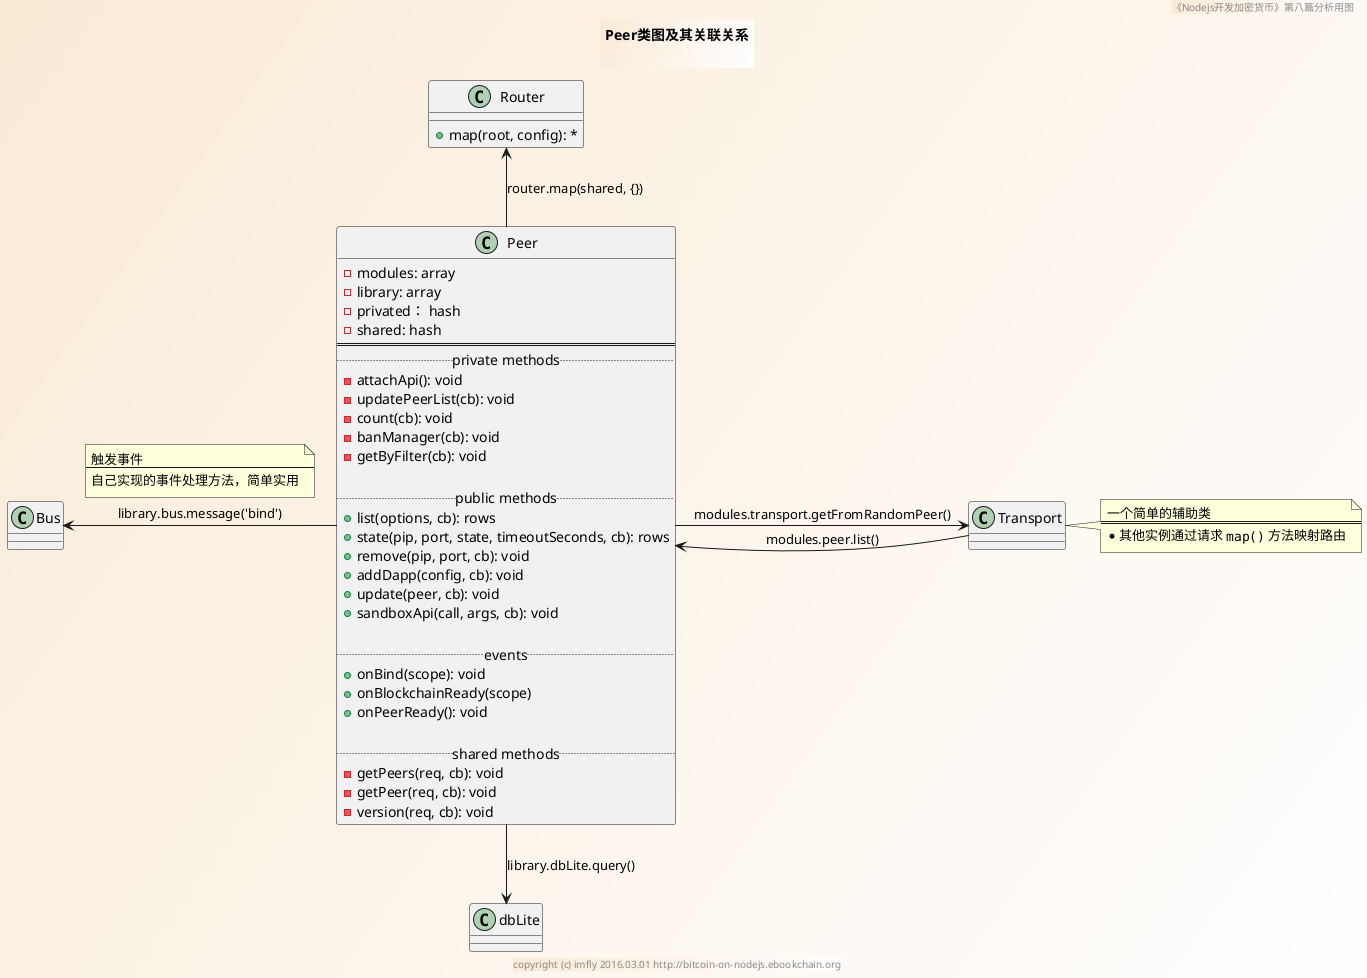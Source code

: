 @startuml ../../../styles/images/modules/peer/class.png
skinparam BorderColor #blue\9932CC
skinparam backgroundcolor AntiqueWhite/white

title
Peer类图及其关联关系

end title
footer copyright (c) imfly 2016.03.01 http://bitcoin-on-nodejs.ebookchain.org
header 《Nodejs开发加密货币》第八篇分析用图

' modules/Peer.js
Class Peer {
  - modules: array
  - library: array
  - privated： hash
  - shared: hash
  ====
  .. private methods ..
  -attachApi(): void
  -updatePeerList(cb): void
  -count(cb): void
  -banManager(cb): void
  -getByFilter(cb): void

  .. public methods ..
  +list(options, cb): rows
  +state(pip, port, state, timeoutSeconds, cb): rows
  +remove(pip, port, cb): void
  +addDapp(config, cb): void
  +update(peer, cb): void
  +sandboxApi(call, args, cb): void

  .. events ..
  +onBind(scope): void
  +onBlockchainReady(scope)
  +onPeerReady(): void

  .. shared methods..
  -getPeers(req, cb): void
  -getPeer(req, cb): void
  -version(req, cb): void
}

' helper/router.js
Class Router {
  +map(root, config): *
}

' relationship
Bus <- Peer: library.bus.message('bind')
note top on link
触发事件
--
自己实现的事件处理方法，简单实用
end note

Peer -> Transport: modules.transport.getFromRandomPeer()
Peer <- Transport: modules.peer.list()
Peer -up-> Router: router.map(shared, {})
note right
  一个简单的辅助类
  ====
  * 其他实例通过请求 ""map()"" 方法映射路由
end note
Peer -down-> dbLite: library.dbLite.query()
@enduml
